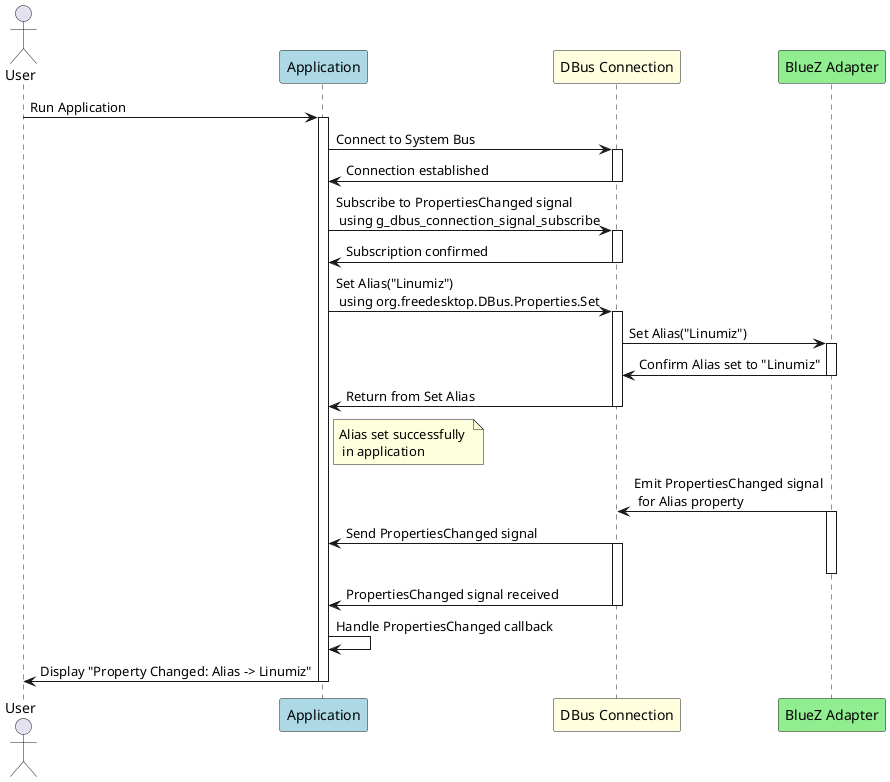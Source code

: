 @startuml
actor User as u
participant Application as app #LightBlue
participant "DBus Connection" as dbus #LightYellow
participant "BlueZ Adapter" as bluez #LightGreen

u -> app: Run Application
activate app
app -> dbus: Connect to System Bus
activate dbus
dbus -> app: Connection established
deactivate dbus

app -> dbus: Subscribe to PropertiesChanged signal\n using g_dbus_connection_signal_subscribe
activate dbus
dbus -> app: Subscription confirmed
deactivate dbus

app -> dbus: Set Alias("Linumiz")\n using org.freedesktop.DBus.Properties.Set
activate dbus
dbus -> bluez: Set Alias("Linumiz")
activate bluez
bluez -> dbus: Confirm Alias set to "Linumiz"
deactivate bluez
dbus -> app: Return from Set Alias
deactivate dbus

note right of app: Alias set successfully \n in application

bluez -> dbus: Emit PropertiesChanged signal\n for Alias property
activate bluez
dbus -> app: Send PropertiesChanged signal
activate dbus
deactivate bluez
dbus -> app: PropertiesChanged signal received
deactivate dbus

app -> app: Handle PropertiesChanged callback
app -> u: Display "Property Changed: Alias -> Linumiz"
deactivate app
@enduml
